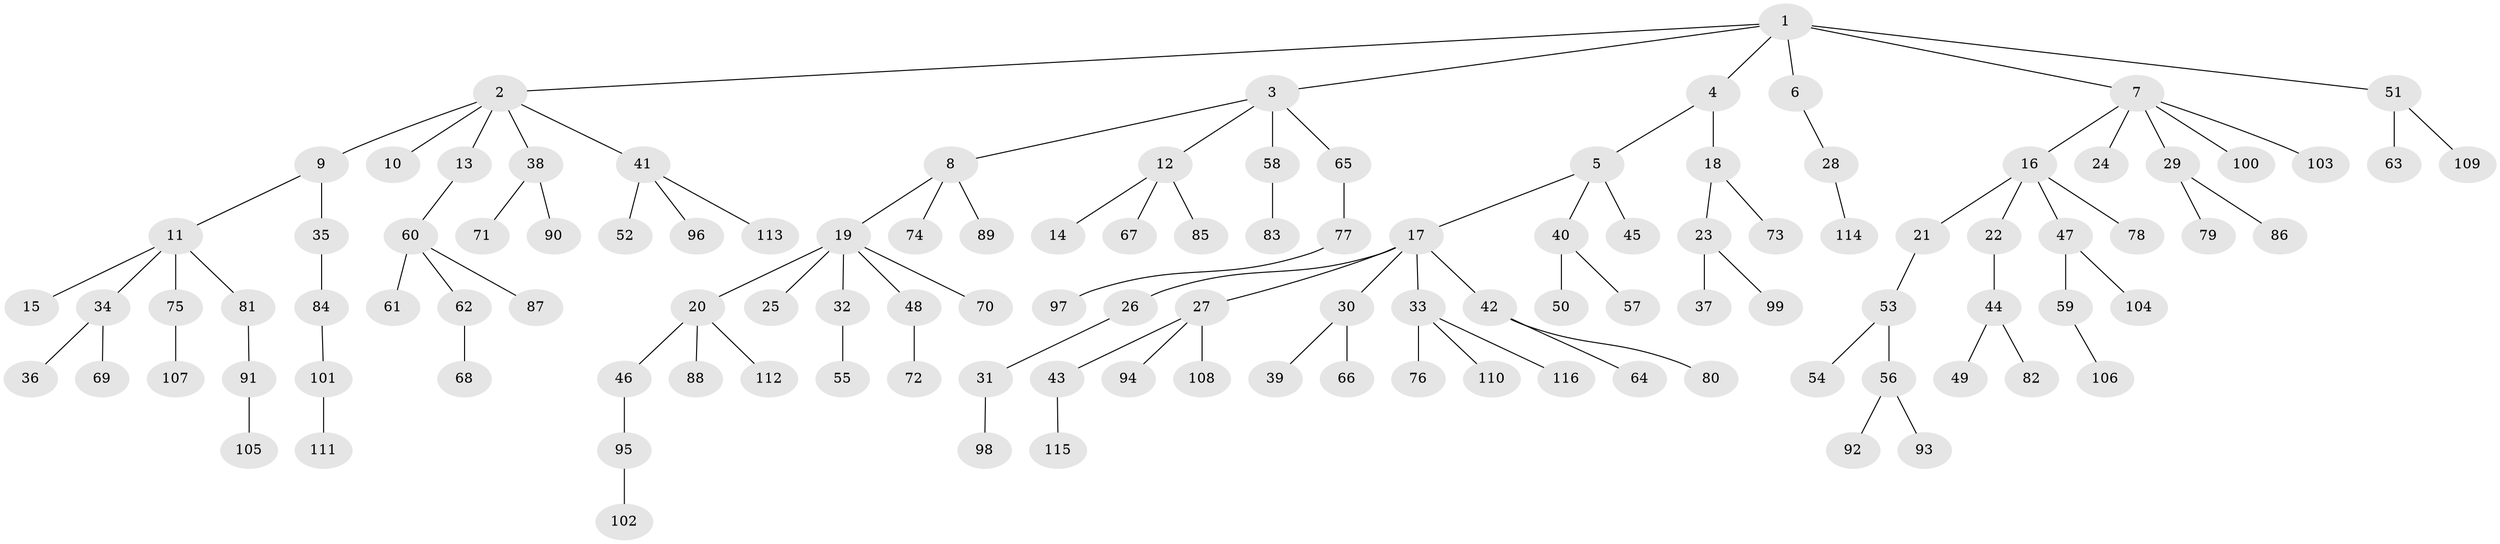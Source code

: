 // Generated by graph-tools (version 1.1) at 2025/11/02/27/25 16:11:25]
// undirected, 116 vertices, 115 edges
graph export_dot {
graph [start="1"]
  node [color=gray90,style=filled];
  1;
  2;
  3;
  4;
  5;
  6;
  7;
  8;
  9;
  10;
  11;
  12;
  13;
  14;
  15;
  16;
  17;
  18;
  19;
  20;
  21;
  22;
  23;
  24;
  25;
  26;
  27;
  28;
  29;
  30;
  31;
  32;
  33;
  34;
  35;
  36;
  37;
  38;
  39;
  40;
  41;
  42;
  43;
  44;
  45;
  46;
  47;
  48;
  49;
  50;
  51;
  52;
  53;
  54;
  55;
  56;
  57;
  58;
  59;
  60;
  61;
  62;
  63;
  64;
  65;
  66;
  67;
  68;
  69;
  70;
  71;
  72;
  73;
  74;
  75;
  76;
  77;
  78;
  79;
  80;
  81;
  82;
  83;
  84;
  85;
  86;
  87;
  88;
  89;
  90;
  91;
  92;
  93;
  94;
  95;
  96;
  97;
  98;
  99;
  100;
  101;
  102;
  103;
  104;
  105;
  106;
  107;
  108;
  109;
  110;
  111;
  112;
  113;
  114;
  115;
  116;
  1 -- 2;
  1 -- 3;
  1 -- 4;
  1 -- 6;
  1 -- 7;
  1 -- 51;
  2 -- 9;
  2 -- 10;
  2 -- 13;
  2 -- 38;
  2 -- 41;
  3 -- 8;
  3 -- 12;
  3 -- 58;
  3 -- 65;
  4 -- 5;
  4 -- 18;
  5 -- 17;
  5 -- 40;
  5 -- 45;
  6 -- 28;
  7 -- 16;
  7 -- 24;
  7 -- 29;
  7 -- 100;
  7 -- 103;
  8 -- 19;
  8 -- 74;
  8 -- 89;
  9 -- 11;
  9 -- 35;
  11 -- 15;
  11 -- 34;
  11 -- 75;
  11 -- 81;
  12 -- 14;
  12 -- 67;
  12 -- 85;
  13 -- 60;
  16 -- 21;
  16 -- 22;
  16 -- 47;
  16 -- 78;
  17 -- 26;
  17 -- 27;
  17 -- 30;
  17 -- 33;
  17 -- 42;
  18 -- 23;
  18 -- 73;
  19 -- 20;
  19 -- 25;
  19 -- 32;
  19 -- 48;
  19 -- 70;
  20 -- 46;
  20 -- 88;
  20 -- 112;
  21 -- 53;
  22 -- 44;
  23 -- 37;
  23 -- 99;
  26 -- 31;
  27 -- 43;
  27 -- 94;
  27 -- 108;
  28 -- 114;
  29 -- 79;
  29 -- 86;
  30 -- 39;
  30 -- 66;
  31 -- 98;
  32 -- 55;
  33 -- 76;
  33 -- 110;
  33 -- 116;
  34 -- 36;
  34 -- 69;
  35 -- 84;
  38 -- 71;
  38 -- 90;
  40 -- 50;
  40 -- 57;
  41 -- 52;
  41 -- 96;
  41 -- 113;
  42 -- 64;
  42 -- 80;
  43 -- 115;
  44 -- 49;
  44 -- 82;
  46 -- 95;
  47 -- 59;
  47 -- 104;
  48 -- 72;
  51 -- 63;
  51 -- 109;
  53 -- 54;
  53 -- 56;
  56 -- 92;
  56 -- 93;
  58 -- 83;
  59 -- 106;
  60 -- 61;
  60 -- 62;
  60 -- 87;
  62 -- 68;
  65 -- 77;
  75 -- 107;
  77 -- 97;
  81 -- 91;
  84 -- 101;
  91 -- 105;
  95 -- 102;
  101 -- 111;
}
